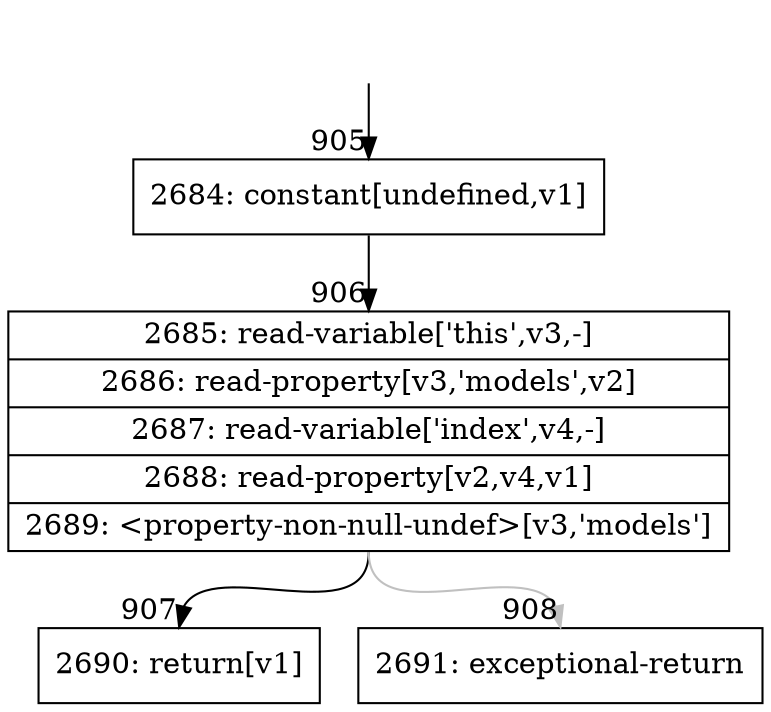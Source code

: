digraph {
rankdir="TD"
BB_entry59[shape=none,label=""];
BB_entry59 -> BB905 [tailport=s, headport=n, headlabel="    905"]
BB905 [shape=record label="{2684: constant[undefined,v1]}" ] 
BB905 -> BB906 [tailport=s, headport=n, headlabel="      906"]
BB906 [shape=record label="{2685: read-variable['this',v3,-]|2686: read-property[v3,'models',v2]|2687: read-variable['index',v4,-]|2688: read-property[v2,v4,v1]|2689: \<property-non-null-undef\>[v3,'models']}" ] 
BB906 -> BB907 [tailport=s, headport=n, headlabel="      907"]
BB906 -> BB908 [tailport=s, headport=n, color=gray, headlabel="      908"]
BB907 [shape=record label="{2690: return[v1]}" ] 
BB908 [shape=record label="{2691: exceptional-return}" ] 
//#$~ 813
}
